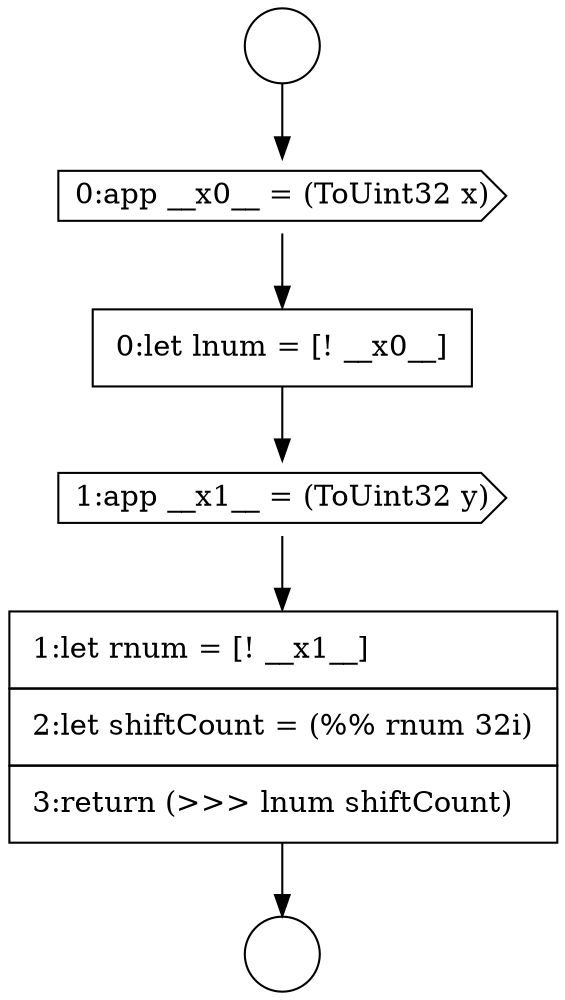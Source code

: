 digraph {
  node46 [shape=cds, label=<<font color="black">0:app __x0__ = (ToUint32 x)</font>> color="black" fillcolor="white" style=filled]
  node45 [shape=circle label=" " color="black" fillcolor="white" style=filled]
  node44 [shape=circle label=" " color="black" fillcolor="white" style=filled]
  node49 [shape=none, margin=0, label=<<font color="black">
    <table border="0" cellborder="1" cellspacing="0" cellpadding="10">
      <tr><td align="left">1:let rnum = [! __x1__]</td></tr>
      <tr><td align="left">2:let shiftCount = (%% rnum 32i)</td></tr>
      <tr><td align="left">3:return (&gt;&gt;&gt; lnum shiftCount)</td></tr>
    </table>
  </font>> color="black" fillcolor="white" style=filled]
  node48 [shape=cds, label=<<font color="black">1:app __x1__ = (ToUint32 y)</font>> color="black" fillcolor="white" style=filled]
  node47 [shape=none, margin=0, label=<<font color="black">
    <table border="0" cellborder="1" cellspacing="0" cellpadding="10">
      <tr><td align="left">0:let lnum = [! __x0__]</td></tr>
    </table>
  </font>> color="black" fillcolor="white" style=filled]
  node49 -> node45 [ color="black"]
  node44 -> node46 [ color="black"]
  node47 -> node48 [ color="black"]
  node46 -> node47 [ color="black"]
  node48 -> node49 [ color="black"]
}
